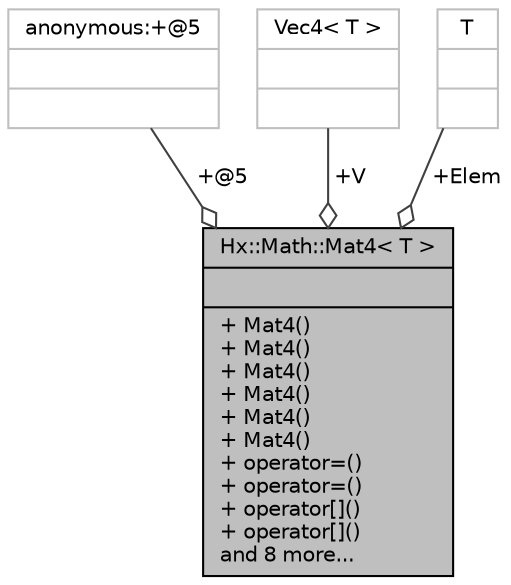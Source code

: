 digraph "Hx::Math::Mat4&lt; T &gt;"
{
  edge [fontname="Helvetica",fontsize="10",labelfontname="Helvetica",labelfontsize="10"];
  node [fontname="Helvetica",fontsize="10",shape=record];
  Node1 [label="{Hx::Math::Mat4\< T \>\n||+ Mat4()\l+ Mat4()\l+ Mat4()\l+ Mat4()\l+ Mat4()\l+ Mat4()\l+ operator=()\l+ operator=()\l+ operator[]()\l+ operator[]()\land 8 more...\l}",height=0.2,width=0.4,color="black", fillcolor="grey75", style="filled", fontcolor="black"];
  Node2 -> Node1 [color="grey25",fontsize="10",style="solid",label=" +@5" ,arrowhead="odiamond",fontname="Helvetica"];
  Node2 [label="{anonymous:+@5\n||}",height=0.2,width=0.4,color="grey75", fillcolor="white", style="filled"];
  Node3 -> Node1 [color="grey25",fontsize="10",style="solid",label=" +V" ,arrowhead="odiamond",fontname="Helvetica"];
  Node3 [label="{Vec4\< T \>\n||}",height=0.2,width=0.4,color="grey75", fillcolor="white", style="filled"];
  Node4 -> Node1 [color="grey25",fontsize="10",style="solid",label=" +Elem" ,arrowhead="odiamond",fontname="Helvetica"];
  Node4 [label="{T\n||}",height=0.2,width=0.4,color="grey75", fillcolor="white", style="filled"];
}
